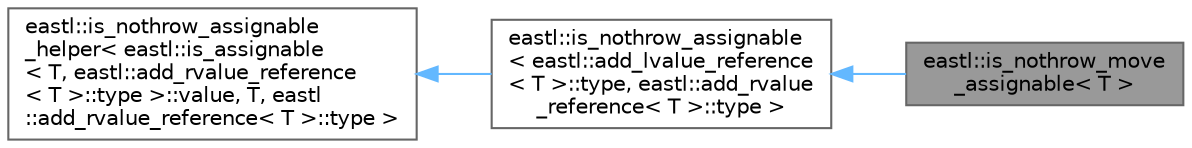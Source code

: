 digraph "eastl::is_nothrow_move_assignable&lt; T &gt;"
{
 // LATEX_PDF_SIZE
  bgcolor="transparent";
  edge [fontname=Helvetica,fontsize=10,labelfontname=Helvetica,labelfontsize=10];
  node [fontname=Helvetica,fontsize=10,shape=box,height=0.2,width=0.4];
  rankdir="LR";
  Node1 [id="Node000001",label="eastl::is_nothrow_move\l_assignable\< T \>",height=0.2,width=0.4,color="gray40", fillcolor="grey60", style="filled", fontcolor="black",tooltip=" "];
  Node2 -> Node1 [id="edge3_Node000001_Node000002",dir="back",color="steelblue1",style="solid",tooltip=" "];
  Node2 [id="Node000002",label="eastl::is_nothrow_assignable\l\< eastl::add_lvalue_reference\l\< T \>::type, eastl::add_rvalue\l_reference\< T \>::type \>",height=0.2,width=0.4,color="gray40", fillcolor="white", style="filled",URL="$structeastl_1_1is__nothrow__assignable.html",tooltip=" "];
  Node3 -> Node2 [id="edge4_Node000002_Node000003",dir="back",color="steelblue1",style="solid",tooltip=" "];
  Node3 [id="Node000003",label="eastl::is_nothrow_assignable\l_helper\< eastl::is_assignable\l\< T, eastl::add_rvalue_reference\l\< T \>::type \>::value, T, eastl\l::add_rvalue_reference\< T \>::type \>",height=0.2,width=0.4,color="gray40", fillcolor="white", style="filled",URL="$structeastl_1_1is__nothrow__assignable__helper.html",tooltip=" "];
}
